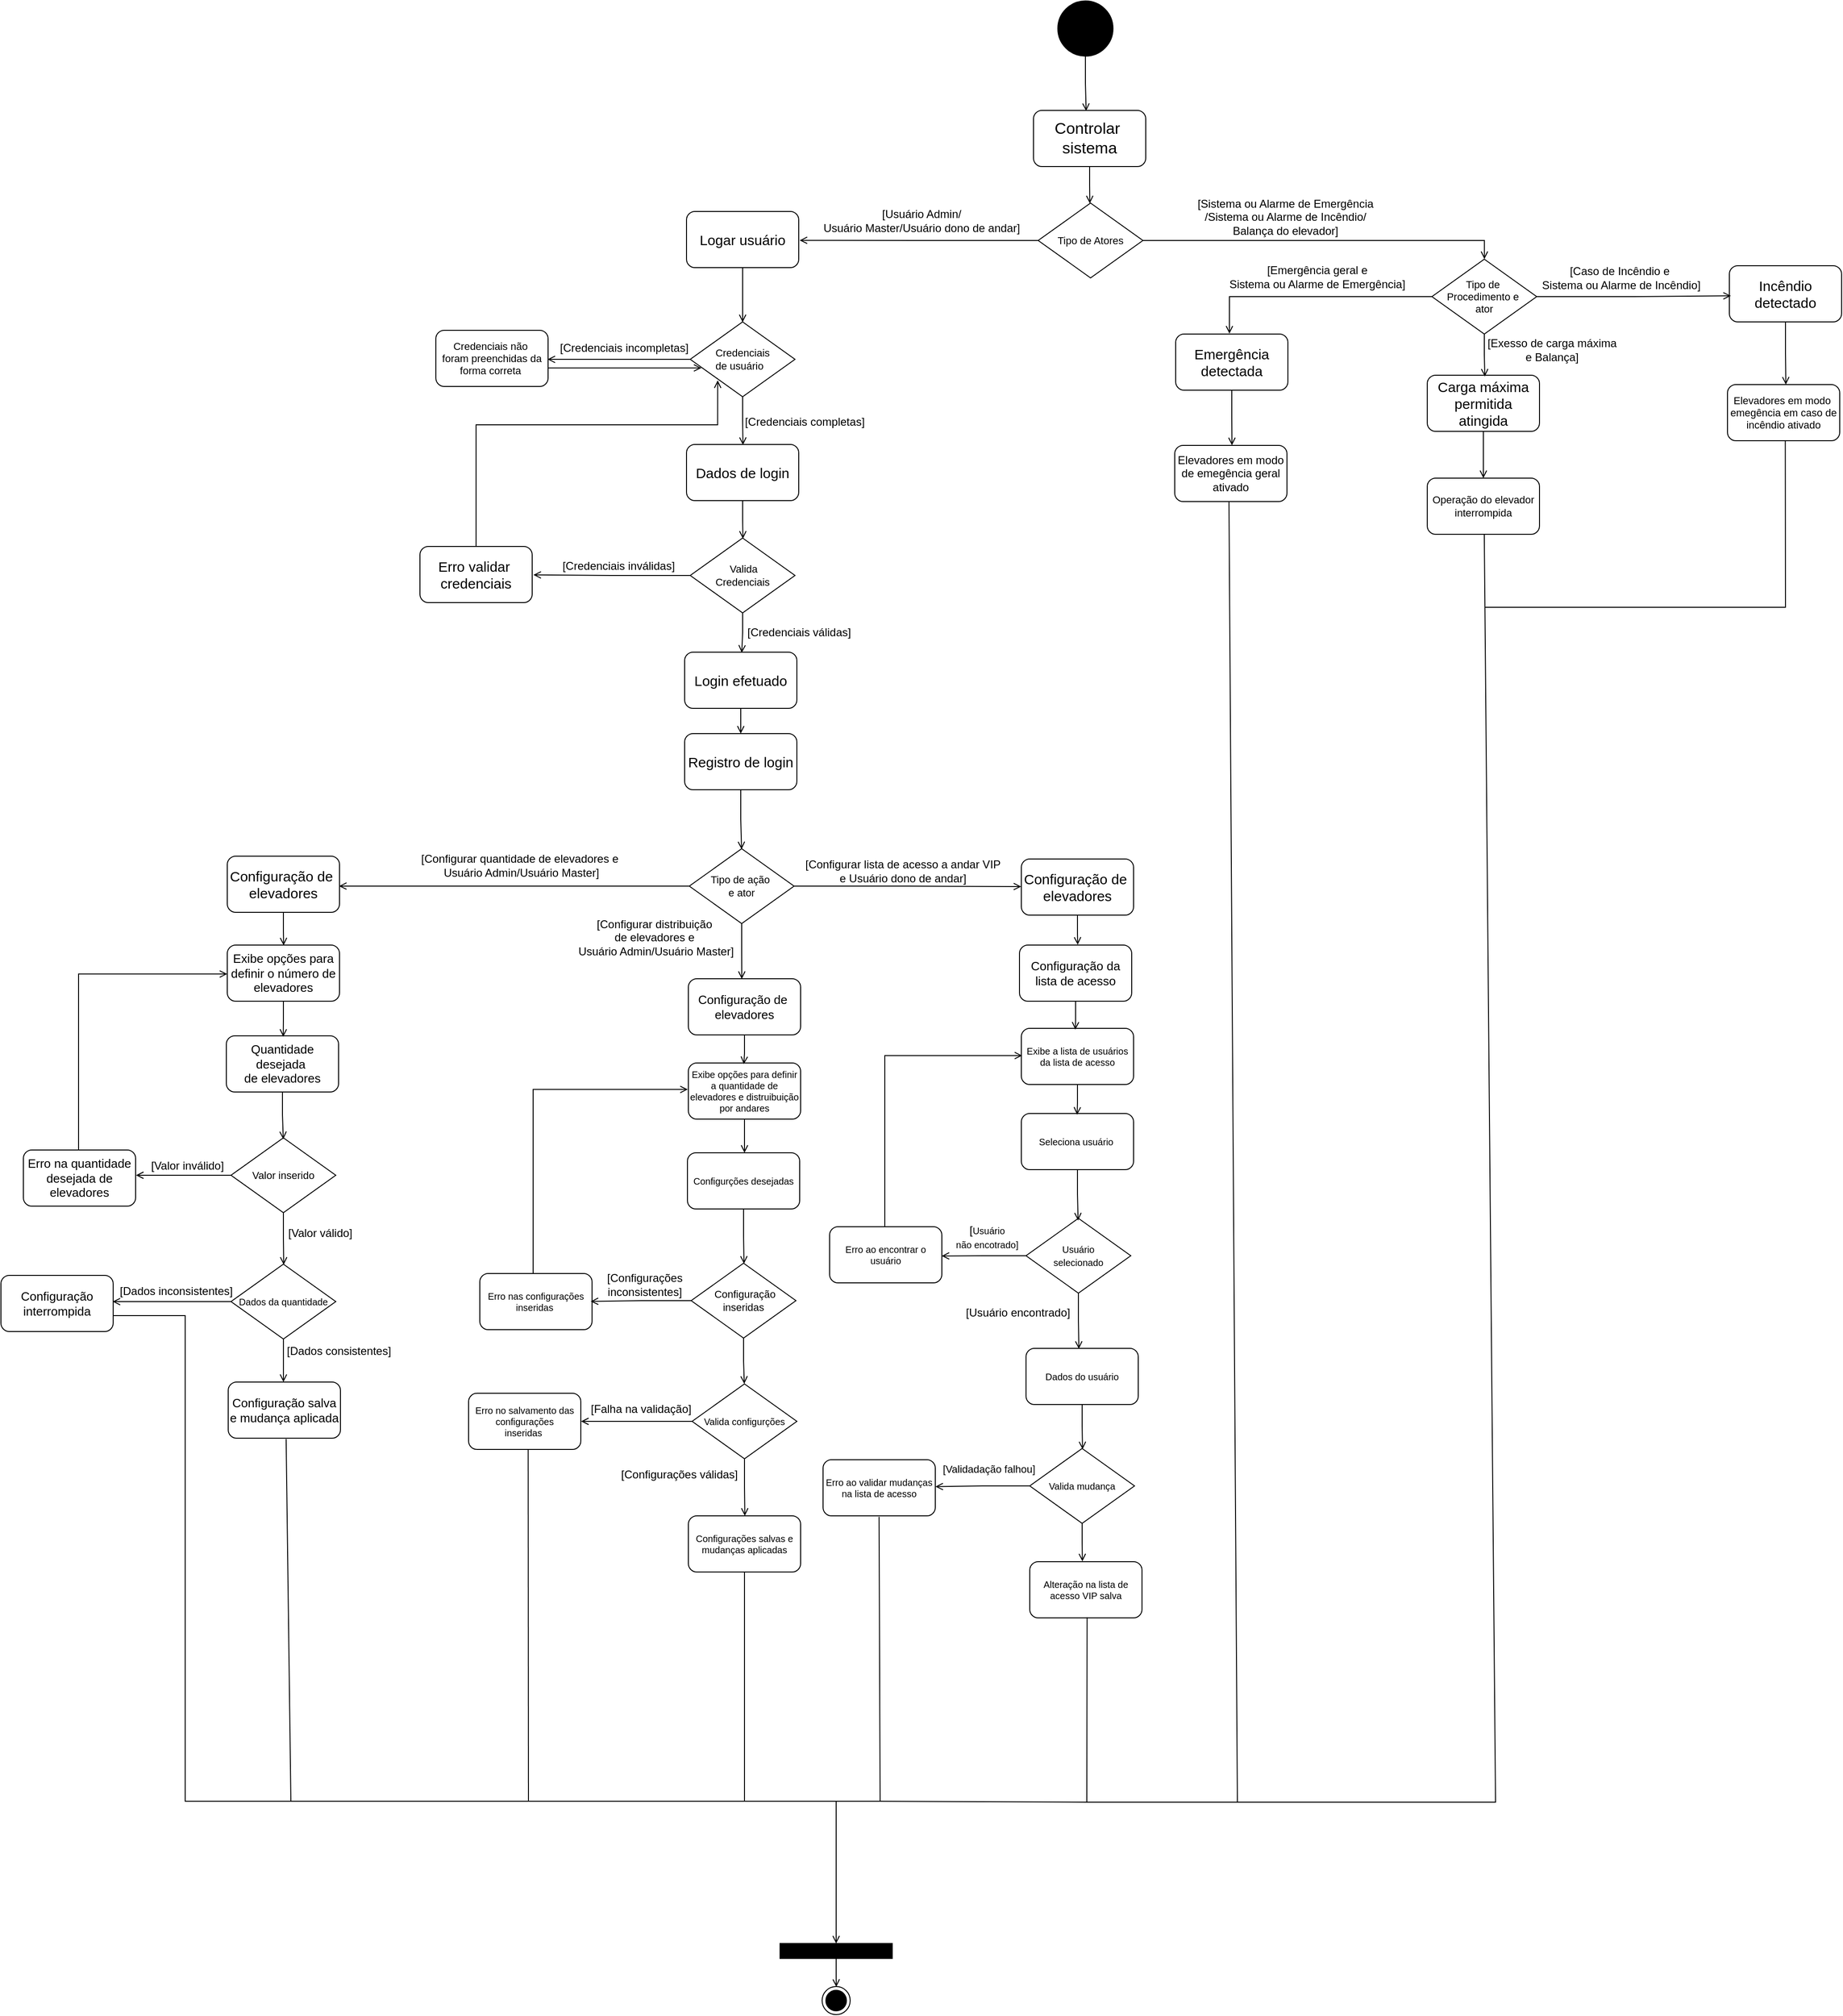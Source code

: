 <mxfile version="24.7.17">
  <diagram name="Page-1" id="e7e014a7-5840-1c2e-5031-d8a46d1fe8dd">
    <mxGraphModel dx="3407" dy="1431" grid="0" gridSize="10" guides="0" tooltips="1" connect="0" arrows="1" fold="1" page="0" pageScale="1" pageWidth="1169" pageHeight="826" background="none" math="0" shadow="0">
      <root>
        <mxCell id="0" />
        <mxCell id="1" parent="0" />
        <mxCell id="GOKQv8CPCW2Fxh-G2tMz-41" value="" style="ellipse;whiteSpace=wrap;html=1;aspect=fixed;fillColor=#000000;" parent="1" vertex="1">
          <mxGeometry x="418" y="53" width="59" height="59" as="geometry" />
        </mxCell>
        <mxCell id="GOKQv8CPCW2Fxh-G2tMz-42" value="Controlar&amp;nbsp;&lt;div&gt;sistema&lt;/div&gt;" style="rounded=1;whiteSpace=wrap;html=1;fontSize=17;" parent="1" vertex="1">
          <mxGeometry x="392" y="170" width="120" height="60" as="geometry" />
        </mxCell>
        <mxCell id="GOKQv8CPCW2Fxh-G2tMz-44" style="edgeStyle=orthogonalEdgeStyle;rounded=0;orthogonalLoop=1;jettySize=auto;html=1;entryX=0.469;entryY=0.011;entryDx=0;entryDy=0;entryPerimeter=0;endArrow=open;endFill=0;" parent="1" source="GOKQv8CPCW2Fxh-G2tMz-41" target="GOKQv8CPCW2Fxh-G2tMz-42" edge="1">
          <mxGeometry relative="1" as="geometry" />
        </mxCell>
        <mxCell id="GOKQv8CPCW2Fxh-G2tMz-45" value="&lt;div style=&quot;text-align: start; font-size: 11px;&quot;&gt;Tipo de Atores&lt;/div&gt;" style="rhombus;whiteSpace=wrap;html=1;fontSize=11;" parent="1" vertex="1">
          <mxGeometry x="397" y="269" width="112" height="80" as="geometry" />
        </mxCell>
        <mxCell id="GOKQv8CPCW2Fxh-G2tMz-46" style="edgeStyle=orthogonalEdgeStyle;rounded=0;orthogonalLoop=1;jettySize=auto;html=1;entryX=0.493;entryY=0.004;entryDx=0;entryDy=0;entryPerimeter=0;endArrow=open;endFill=0;" parent="1" source="GOKQv8CPCW2Fxh-G2tMz-42" target="GOKQv8CPCW2Fxh-G2tMz-45" edge="1">
          <mxGeometry relative="1" as="geometry" />
        </mxCell>
        <mxCell id="GOKQv8CPCW2Fxh-G2tMz-47" value="Logar u&lt;span style=&quot;font-size: 15px; text-wrap: nowrap;&quot;&gt;suário&lt;/span&gt;" style="rounded=1;whiteSpace=wrap;html=1;fontSize=15;" parent="1" vertex="1">
          <mxGeometry x="21" y="278" width="120" height="60" as="geometry" />
        </mxCell>
        <mxCell id="GOKQv8CPCW2Fxh-G2tMz-48" style="edgeStyle=orthogonalEdgeStyle;rounded=0;orthogonalLoop=1;jettySize=auto;html=1;entryX=1.008;entryY=0.514;entryDx=0;entryDy=0;entryPerimeter=0;endArrow=open;endFill=0;" parent="1" source="GOKQv8CPCW2Fxh-G2tMz-45" target="GOKQv8CPCW2Fxh-G2tMz-47" edge="1">
          <mxGeometry relative="1" as="geometry" />
        </mxCell>
        <mxCell id="GOKQv8CPCW2Fxh-G2tMz-49" value="[Usuário Admin/&lt;div&gt;Usuário Master/&lt;span style=&quot;background-color: initial;&quot;&gt;Usuário d&lt;/span&gt;&lt;span style=&quot;background-color: initial;&quot;&gt;ono de andar]&lt;/span&gt;&lt;/div&gt;" style="text;html=1;align=center;verticalAlign=middle;resizable=0;points=[];autosize=1;strokeColor=none;fillColor=none;" parent="1" vertex="1">
          <mxGeometry x="158" y="267" width="228" height="41" as="geometry" />
        </mxCell>
        <mxCell id="GOKQv8CPCW2Fxh-G2tMz-51" style="edgeStyle=orthogonalEdgeStyle;rounded=0;orthogonalLoop=1;jettySize=auto;html=1;entryX=0.5;entryY=0.005;entryDx=0;entryDy=0;entryPerimeter=0;endArrow=open;endFill=0;" parent="1" source="GOKQv8CPCW2Fxh-G2tMz-47" target="2dEZNZgoz_LOyK3TEeMp-1" edge="1">
          <mxGeometry relative="1" as="geometry">
            <mxPoint x="81.112" y="397.36" as="targetPoint" />
          </mxGeometry>
        </mxCell>
        <mxCell id="GOKQv8CPCW2Fxh-G2tMz-72" value="" style="ellipse;html=1;shape=endState;fillColor=#000000;strokeColor=#000000;" parent="1" vertex="1">
          <mxGeometry x="166" y="2175" width="30" height="30" as="geometry" />
        </mxCell>
        <mxCell id="GOKQv8CPCW2Fxh-G2tMz-73" value="" style="rounded=0;whiteSpace=wrap;html=1;fillColor=#000000;" parent="1" vertex="1">
          <mxGeometry x="121" y="2129" width="120" height="16" as="geometry" />
        </mxCell>
        <mxCell id="GOKQv8CPCW2Fxh-G2tMz-74" style="edgeStyle=orthogonalEdgeStyle;rounded=0;orthogonalLoop=1;jettySize=auto;html=1;entryX=0.506;entryY=0.013;entryDx=0;entryDy=0;entryPerimeter=0;endArrow=open;endFill=0;" parent="1" source="GOKQv8CPCW2Fxh-G2tMz-73" target="GOKQv8CPCW2Fxh-G2tMz-72" edge="1">
          <mxGeometry relative="1" as="geometry" />
        </mxCell>
        <mxCell id="GOKQv8CPCW2Fxh-G2tMz-82" value="[Sistema ou Alarme de Emergência&lt;div&gt;/Sistema ou Alarme de Incêndio/&lt;/div&gt;&lt;div&gt;Balança do elevador]&lt;/div&gt;" style="text;html=1;align=center;verticalAlign=middle;resizable=0;points=[];autosize=1;strokeColor=none;fillColor=none;" parent="1" vertex="1">
          <mxGeometry x="558" y="256" width="206" height="55" as="geometry" />
        </mxCell>
        <mxCell id="2dEZNZgoz_LOyK3TEeMp-1" value="&lt;div style=&quot;text-align: start; font-size: 11px;&quot;&gt;Credenciais&lt;/div&gt;&lt;div style=&quot;text-align: start; font-size: 11px;&quot;&gt;de usuário&lt;/div&gt;" style="rhombus;whiteSpace=wrap;html=1;fontSize=11;" parent="1" vertex="1">
          <mxGeometry x="25" y="396" width="112" height="80" as="geometry" />
        </mxCell>
        <mxCell id="2dEZNZgoz_LOyK3TEeMp-5" style="edgeStyle=orthogonalEdgeStyle;rounded=0;orthogonalLoop=1;jettySize=auto;html=1;entryX=0.107;entryY=0.615;entryDx=0;entryDy=0;entryPerimeter=0;endArrow=open;endFill=0;" parent="1" source="2dEZNZgoz_LOyK3TEeMp-2" target="2dEZNZgoz_LOyK3TEeMp-1" edge="1">
          <mxGeometry relative="1" as="geometry">
            <mxPoint x="-18.14" y="450.772" as="targetPoint" />
            <Array as="points">
              <mxPoint x="-51" y="445" />
            </Array>
          </mxGeometry>
        </mxCell>
        <mxCell id="2dEZNZgoz_LOyK3TEeMp-2" value="Credenciais não&amp;nbsp;&lt;div style=&quot;font-size: 11px;&quot;&gt;foram preenchidas da forma correta&amp;nbsp;&lt;/div&gt;" style="rounded=1;whiteSpace=wrap;html=1;fontSize=11;" parent="1" vertex="1">
          <mxGeometry x="-247" y="405" width="120" height="60" as="geometry" />
        </mxCell>
        <mxCell id="2dEZNZgoz_LOyK3TEeMp-3" style="edgeStyle=orthogonalEdgeStyle;rounded=0;orthogonalLoop=1;jettySize=auto;html=1;entryX=0.995;entryY=0.517;entryDx=0;entryDy=0;entryPerimeter=0;endArrow=open;endFill=0;" parent="1" source="2dEZNZgoz_LOyK3TEeMp-1" target="2dEZNZgoz_LOyK3TEeMp-2" edge="1">
          <mxGeometry relative="1" as="geometry" />
        </mxCell>
        <mxCell id="2dEZNZgoz_LOyK3TEeMp-4" value="[Credenciais incompletas]" style="text;html=1;align=center;verticalAlign=middle;resizable=0;points=[];autosize=1;strokeColor=none;fillColor=none;" parent="1" vertex="1">
          <mxGeometry x="-124" y="411" width="155" height="26" as="geometry" />
        </mxCell>
        <mxCell id="2dEZNZgoz_LOyK3TEeMp-6" value="&lt;div style=&quot;text-align: start; font-size: 11px;&quot;&gt;&amp;nbsp; &amp;nbsp; &amp;nbsp;Valida&amp;nbsp;&lt;/div&gt;&lt;div style=&quot;text-align: start; font-size: 11px;&quot;&gt;Credenciais&lt;/div&gt;" style="rhombus;whiteSpace=wrap;html=1;fontSize=11;" parent="1" vertex="1">
          <mxGeometry x="25" y="627" width="112" height="80" as="geometry" />
        </mxCell>
        <mxCell id="2dEZNZgoz_LOyK3TEeMp-7" style="edgeStyle=orthogonalEdgeStyle;rounded=0;orthogonalLoop=1;jettySize=auto;html=1;entryX=0.503;entryY=0.009;entryDx=0;entryDy=0;entryPerimeter=0;endArrow=open;endFill=0;" parent="1" source="2dEZNZgoz_LOyK3TEeMp-9" target="2dEZNZgoz_LOyK3TEeMp-6" edge="1">
          <mxGeometry relative="1" as="geometry" />
        </mxCell>
        <mxCell id="2dEZNZgoz_LOyK3TEeMp-8" value="[Credenciais completas]" style="text;html=1;align=center;verticalAlign=middle;resizable=0;points=[];autosize=1;strokeColor=none;fillColor=none;" parent="1" vertex="1">
          <mxGeometry x="74" y="490" width="146" height="26" as="geometry" />
        </mxCell>
        <mxCell id="2dEZNZgoz_LOyK3TEeMp-10" value="" style="edgeStyle=orthogonalEdgeStyle;rounded=0;orthogonalLoop=1;jettySize=auto;html=1;entryX=0.503;entryY=0.009;entryDx=0;entryDy=0;entryPerimeter=0;endArrow=open;endFill=0;" parent="1" source="2dEZNZgoz_LOyK3TEeMp-1" target="2dEZNZgoz_LOyK3TEeMp-9" edge="1">
          <mxGeometry relative="1" as="geometry">
            <mxPoint x="81" y="476" as="sourcePoint" />
            <mxPoint x="77" y="655" as="targetPoint" />
          </mxGeometry>
        </mxCell>
        <mxCell id="2dEZNZgoz_LOyK3TEeMp-9" value="Dados de login" style="rounded=1;whiteSpace=wrap;html=1;fontSize=15;" parent="1" vertex="1">
          <mxGeometry x="21" y="527" width="120" height="60" as="geometry" />
        </mxCell>
        <mxCell id="2dEZNZgoz_LOyK3TEeMp-11" value="Erro validar&amp;nbsp;&lt;div&gt;credenciais&lt;/div&gt;" style="rounded=1;whiteSpace=wrap;html=1;fontSize=15;" parent="1" vertex="1">
          <mxGeometry x="-264" y="636" width="120" height="60" as="geometry" />
        </mxCell>
        <mxCell id="2dEZNZgoz_LOyK3TEeMp-12" style="edgeStyle=orthogonalEdgeStyle;rounded=0;orthogonalLoop=1;jettySize=auto;html=1;entryX=1.011;entryY=0.506;entryDx=0;entryDy=0;entryPerimeter=0;endArrow=open;endFill=0;" parent="1" source="2dEZNZgoz_LOyK3TEeMp-6" target="2dEZNZgoz_LOyK3TEeMp-11" edge="1">
          <mxGeometry relative="1" as="geometry" />
        </mxCell>
        <mxCell id="2dEZNZgoz_LOyK3TEeMp-13" value="[Credenciais inválidas]" style="text;html=1;align=center;verticalAlign=middle;resizable=0;points=[];autosize=1;strokeColor=none;fillColor=none;" parent="1" vertex="1">
          <mxGeometry x="-121" y="644" width="138" height="26" as="geometry" />
        </mxCell>
        <mxCell id="2dEZNZgoz_LOyK3TEeMp-14" style="edgeStyle=orthogonalEdgeStyle;rounded=0;orthogonalLoop=1;jettySize=auto;html=1;entryX=0.262;entryY=0.781;entryDx=0;entryDy=0;entryPerimeter=0;endArrow=open;endFill=0;" parent="1" source="2dEZNZgoz_LOyK3TEeMp-11" target="2dEZNZgoz_LOyK3TEeMp-1" edge="1">
          <mxGeometry relative="1" as="geometry">
            <Array as="points">
              <mxPoint x="-204" y="506" />
              <mxPoint x="54" y="506" />
            </Array>
          </mxGeometry>
        </mxCell>
        <mxCell id="2dEZNZgoz_LOyK3TEeMp-15" value="Login efetuado" style="rounded=1;whiteSpace=wrap;html=1;fontSize=15;" parent="1" vertex="1">
          <mxGeometry x="19" y="749" width="120" height="60" as="geometry" />
        </mxCell>
        <mxCell id="2dEZNZgoz_LOyK3TEeMp-16" style="edgeStyle=orthogonalEdgeStyle;rounded=0;orthogonalLoop=1;jettySize=auto;html=1;entryX=0.509;entryY=0.01;entryDx=0;entryDy=0;entryPerimeter=0;endArrow=open;endFill=0;" parent="1" source="2dEZNZgoz_LOyK3TEeMp-6" target="2dEZNZgoz_LOyK3TEeMp-15" edge="1">
          <mxGeometry relative="1" as="geometry" />
        </mxCell>
        <mxCell id="2dEZNZgoz_LOyK3TEeMp-17" value="[Credenciais válidas]" style="text;html=1;align=center;verticalAlign=middle;resizable=0;points=[];autosize=1;strokeColor=none;fillColor=none;" parent="1" vertex="1">
          <mxGeometry x="76" y="715" width="129" height="26" as="geometry" />
        </mxCell>
        <mxCell id="2dEZNZgoz_LOyK3TEeMp-18" value="Registro de login" style="rounded=1;whiteSpace=wrap;html=1;fontSize=15;" parent="1" vertex="1">
          <mxGeometry x="19" y="836" width="120" height="60" as="geometry" />
        </mxCell>
        <mxCell id="2dEZNZgoz_LOyK3TEeMp-19" style="edgeStyle=orthogonalEdgeStyle;rounded=0;orthogonalLoop=1;jettySize=auto;html=1;endArrow=open;endFill=0;" parent="1" source="2dEZNZgoz_LOyK3TEeMp-15" edge="1">
          <mxGeometry relative="1" as="geometry">
            <mxPoint x="79" y="836" as="targetPoint" />
          </mxGeometry>
        </mxCell>
        <mxCell id="2dEZNZgoz_LOyK3TEeMp-20" value="&lt;div style=&quot;font-size: 11px;&quot;&gt;Tipo de ação&amp;nbsp;&lt;/div&gt;&lt;div style=&quot;font-size: 11px;&quot;&gt;e&amp;nbsp;&lt;span style=&quot;background-color: initial;&quot;&gt;ator&lt;/span&gt;&lt;/div&gt;" style="rhombus;whiteSpace=wrap;html=1;fontSize=11;align=center;" parent="1" vertex="1">
          <mxGeometry x="24" y="959" width="112" height="80" as="geometry" />
        </mxCell>
        <mxCell id="2dEZNZgoz_LOyK3TEeMp-21" style="edgeStyle=orthogonalEdgeStyle;rounded=0;orthogonalLoop=1;jettySize=auto;html=1;entryX=0.499;entryY=0.008;entryDx=0;entryDy=0;entryPerimeter=0;endArrow=open;endFill=0;" parent="1" source="2dEZNZgoz_LOyK3TEeMp-18" target="2dEZNZgoz_LOyK3TEeMp-20" edge="1">
          <mxGeometry relative="1" as="geometry">
            <mxPoint x="80" y="959" as="targetPoint" />
          </mxGeometry>
        </mxCell>
        <mxCell id="2dEZNZgoz_LOyK3TEeMp-22" value="Configuração de&amp;nbsp;&lt;div&gt;elevadores&lt;/div&gt;" style="rounded=1;whiteSpace=wrap;html=1;fontSize=15;" parent="1" vertex="1">
          <mxGeometry x="-470" y="967" width="120" height="60" as="geometry" />
        </mxCell>
        <mxCell id="2dEZNZgoz_LOyK3TEeMp-23" style="edgeStyle=orthogonalEdgeStyle;rounded=0;orthogonalLoop=1;jettySize=auto;html=1;entryX=0.995;entryY=0.533;entryDx=0;entryDy=0;entryPerimeter=0;endArrow=open;endFill=0;" parent="1" source="2dEZNZgoz_LOyK3TEeMp-20" target="2dEZNZgoz_LOyK3TEeMp-22" edge="1">
          <mxGeometry relative="1" as="geometry" />
        </mxCell>
        <mxCell id="2dEZNZgoz_LOyK3TEeMp-24" value="[Configurar quantidade de elevadores e&amp;nbsp;&lt;br&gt;Usuário Admin/&lt;span style=&quot;background-color: initial;&quot;&gt;Usuário Master&lt;/span&gt;&lt;span style=&quot;background-color: initial;&quot;&gt;]&lt;/span&gt;" style="text;html=1;align=center;verticalAlign=middle;resizable=0;points=[];autosize=1;strokeColor=none;fillColor=none;" parent="1" vertex="1">
          <mxGeometry x="-272" y="956" width="232" height="41" as="geometry" />
        </mxCell>
        <mxCell id="2dEZNZgoz_LOyK3TEeMp-25" value="Exibe opções para definir o número de elevadores" style="rounded=1;whiteSpace=wrap;html=1;fontSize=13;" parent="1" vertex="1">
          <mxGeometry x="-470" y="1062" width="120" height="60" as="geometry" />
        </mxCell>
        <mxCell id="2dEZNZgoz_LOyK3TEeMp-26" style="edgeStyle=orthogonalEdgeStyle;rounded=0;orthogonalLoop=1;jettySize=auto;html=1;endArrow=open;endFill=0;entryX=0.502;entryY=0.006;entryDx=0;entryDy=0;entryPerimeter=0;" parent="1" source="2dEZNZgoz_LOyK3TEeMp-22" target="2dEZNZgoz_LOyK3TEeMp-25" edge="1">
          <mxGeometry relative="1" as="geometry">
            <mxPoint x="-410" y="1062" as="targetPoint" />
          </mxGeometry>
        </mxCell>
        <mxCell id="2dEZNZgoz_LOyK3TEeMp-27" value="Quantidade desejada&amp;nbsp;&lt;div&gt;de elevadores&lt;/div&gt;" style="rounded=1;whiteSpace=wrap;html=1;fontSize=13;" parent="1" vertex="1">
          <mxGeometry x="-471" y="1159" width="120" height="60" as="geometry" />
        </mxCell>
        <mxCell id="2dEZNZgoz_LOyK3TEeMp-28" style="edgeStyle=orthogonalEdgeStyle;rounded=0;orthogonalLoop=1;jettySize=auto;html=1;entryX=0.507;entryY=0.017;entryDx=0;entryDy=0;entryPerimeter=0;endArrow=open;endFill=0;" parent="1" source="2dEZNZgoz_LOyK3TEeMp-25" target="2dEZNZgoz_LOyK3TEeMp-27" edge="1">
          <mxGeometry relative="1" as="geometry" />
        </mxCell>
        <mxCell id="2dEZNZgoz_LOyK3TEeMp-29" value="&lt;div style=&quot;text-align: start; font-size: 11px;&quot;&gt;Valor inserido&lt;/div&gt;" style="rhombus;whiteSpace=wrap;html=1;fontSize=11;" parent="1" vertex="1">
          <mxGeometry x="-466" y="1268" width="112" height="80" as="geometry" />
        </mxCell>
        <mxCell id="2dEZNZgoz_LOyK3TEeMp-30" style="edgeStyle=orthogonalEdgeStyle;rounded=0;orthogonalLoop=1;jettySize=auto;html=1;entryX=0.499;entryY=0.018;entryDx=0;entryDy=0;entryPerimeter=0;endArrow=open;endFill=0;" parent="1" source="2dEZNZgoz_LOyK3TEeMp-27" target="2dEZNZgoz_LOyK3TEeMp-29" edge="1">
          <mxGeometry relative="1" as="geometry" />
        </mxCell>
        <mxCell id="2dEZNZgoz_LOyK3TEeMp-31" value="Erro na quantidade&lt;div&gt;desejada de elevadores&lt;/div&gt;" style="rounded=1;whiteSpace=wrap;html=1;fontSize=13;" parent="1" vertex="1">
          <mxGeometry x="-688" y="1281" width="120" height="60" as="geometry" />
        </mxCell>
        <mxCell id="2dEZNZgoz_LOyK3TEeMp-32" style="edgeStyle=orthogonalEdgeStyle;rounded=0;orthogonalLoop=1;jettySize=auto;html=1;entryX=1.003;entryY=0.45;entryDx=0;entryDy=0;entryPerimeter=0;endArrow=open;endFill=0;" parent="1" source="2dEZNZgoz_LOyK3TEeMp-29" target="2dEZNZgoz_LOyK3TEeMp-31" edge="1">
          <mxGeometry relative="1" as="geometry" />
        </mxCell>
        <mxCell id="2dEZNZgoz_LOyK3TEeMp-33" value="[Valor inválido]" style="text;html=1;align=center;verticalAlign=middle;resizable=0;points=[];autosize=1;strokeColor=none;fillColor=none;" parent="1" vertex="1">
          <mxGeometry x="-561" y="1285" width="96" height="26" as="geometry" />
        </mxCell>
        <mxCell id="2dEZNZgoz_LOyK3TEeMp-37" style="edgeStyle=orthogonalEdgeStyle;rounded=0;orthogonalLoop=1;jettySize=auto;html=1;endArrow=open;endFill=0;entryX=0.503;entryY=0.008;entryDx=0;entryDy=0;entryPerimeter=0;" parent="1" source="2dEZNZgoz_LOyK3TEeMp-29" target="2dEZNZgoz_LOyK3TEeMp-39" edge="1">
          <mxGeometry relative="1" as="geometry">
            <mxPoint x="-410" y="1404" as="targetPoint" />
          </mxGeometry>
        </mxCell>
        <mxCell id="2dEZNZgoz_LOyK3TEeMp-38" value="[Valor válido]" style="text;html=1;align=center;verticalAlign=middle;resizable=0;points=[];autosize=1;strokeColor=none;fillColor=none;" parent="1" vertex="1">
          <mxGeometry x="-414" y="1357" width="86" height="26" as="geometry" />
        </mxCell>
        <mxCell id="2dEZNZgoz_LOyK3TEeMp-39" value="&lt;div style=&quot;text-align: start; font-size: 10px;&quot;&gt;&lt;span style=&quot;font-size: 10px; text-align: center;&quot;&gt;Dados da quantidade&lt;/span&gt;&lt;br style=&quot;font-size: 10px;&quot;&gt;&lt;/div&gt;" style="rhombus;whiteSpace=wrap;html=1;fontSize=10;" parent="1" vertex="1">
          <mxGeometry x="-466" y="1403" width="112" height="80" as="geometry" />
        </mxCell>
        <mxCell id="2dEZNZgoz_LOyK3TEeMp-41" value="Configuração salva e mudança aplicada" style="rounded=1;whiteSpace=wrap;html=1;fontSize=13;" parent="1" vertex="1">
          <mxGeometry x="-469" y="1529" width="120" height="60" as="geometry" />
        </mxCell>
        <mxCell id="2dEZNZgoz_LOyK3TEeMp-42" style="edgeStyle=orthogonalEdgeStyle;rounded=0;orthogonalLoop=1;jettySize=auto;html=1;entryX=0.492;entryY=-0.001;entryDx=0;entryDy=0;entryPerimeter=0;endArrow=open;endFill=0;" parent="1" source="2dEZNZgoz_LOyK3TEeMp-39" target="2dEZNZgoz_LOyK3TEeMp-41" edge="1">
          <mxGeometry relative="1" as="geometry" />
        </mxCell>
        <mxCell id="2dEZNZgoz_LOyK3TEeMp-43" value="[Dados consistentes]" style="text;html=1;align=center;verticalAlign=middle;resizable=0;points=[];autosize=1;strokeColor=none;fillColor=none;" parent="1" vertex="1">
          <mxGeometry x="-416" y="1483" width="129" height="26" as="geometry" />
        </mxCell>
        <mxCell id="2dEZNZgoz_LOyK3TEeMp-44" value="Configuração interrompida" style="rounded=1;whiteSpace=wrap;html=1;fontSize=13;" parent="1" vertex="1">
          <mxGeometry x="-712" y="1415" width="120" height="60" as="geometry" />
        </mxCell>
        <mxCell id="2dEZNZgoz_LOyK3TEeMp-45" style="edgeStyle=orthogonalEdgeStyle;rounded=0;orthogonalLoop=1;jettySize=auto;html=1;entryX=0.995;entryY=0.467;entryDx=0;entryDy=0;entryPerimeter=0;endArrow=open;endFill=0;" parent="1" source="2dEZNZgoz_LOyK3TEeMp-39" target="2dEZNZgoz_LOyK3TEeMp-44" edge="1">
          <mxGeometry relative="1" as="geometry" />
        </mxCell>
        <mxCell id="2dEZNZgoz_LOyK3TEeMp-46" value="[Dados inconsistentes]" style="text;html=1;align=center;verticalAlign=middle;resizable=0;points=[];autosize=1;strokeColor=none;fillColor=none;" parent="1" vertex="1">
          <mxGeometry x="-595" y="1419" width="139" height="26" as="geometry" />
        </mxCell>
        <mxCell id="2dEZNZgoz_LOyK3TEeMp-47" style="edgeStyle=orthogonalEdgeStyle;rounded=0;orthogonalLoop=1;jettySize=auto;html=1;endArrow=open;endFill=0;entryX=0.502;entryY=0;entryDx=0;entryDy=0;entryPerimeter=0;" parent="1" source="2dEZNZgoz_LOyK3TEeMp-44" target="GOKQv8CPCW2Fxh-G2tMz-73" edge="1">
          <mxGeometry relative="1" as="geometry">
            <mxPoint x="140" y="2129" as="targetPoint" />
            <Array as="points">
              <mxPoint x="-515" y="1458" />
              <mxPoint x="-515" y="1977" />
              <mxPoint x="181" y="1977" />
              <mxPoint x="181" y="2129" />
            </Array>
          </mxGeometry>
        </mxCell>
        <mxCell id="2dEZNZgoz_LOyK3TEeMp-48" value="" style="endArrow=none;html=1;rounded=0;entryX=0.516;entryY=1.015;entryDx=0;entryDy=0;entryPerimeter=0;" parent="1" target="2dEZNZgoz_LOyK3TEeMp-41" edge="1">
          <mxGeometry width="50" height="50" relative="1" as="geometry">
            <mxPoint x="-402" y="1977" as="sourcePoint" />
            <mxPoint x="-394" y="1636" as="targetPoint" />
          </mxGeometry>
        </mxCell>
        <mxCell id="2dEZNZgoz_LOyK3TEeMp-49" value="Configuração de&amp;nbsp;&lt;div style=&quot;font-size: 13px;&quot;&gt;elevadores&lt;/div&gt;" style="rounded=1;whiteSpace=wrap;html=1;fontSize=13;" parent="1" vertex="1">
          <mxGeometry x="23" y="1098" width="120" height="60" as="geometry" />
        </mxCell>
        <mxCell id="2dEZNZgoz_LOyK3TEeMp-50" style="edgeStyle=orthogonalEdgeStyle;rounded=0;orthogonalLoop=1;jettySize=auto;html=1;entryX=0.476;entryY=0.004;entryDx=0;entryDy=0;entryPerimeter=0;endArrow=open;endFill=0;" parent="1" source="2dEZNZgoz_LOyK3TEeMp-20" target="2dEZNZgoz_LOyK3TEeMp-49" edge="1">
          <mxGeometry relative="1" as="geometry" />
        </mxCell>
        <mxCell id="2dEZNZgoz_LOyK3TEeMp-51" value="[Configurar distribuição&amp;nbsp;&lt;div&gt;de elevadores&amp;nbsp;&lt;span style=&quot;background-color: initial;&quot;&gt;e&amp;nbsp;&lt;/span&gt;&lt;/div&gt;&lt;div&gt;&lt;span style=&quot;background-color: initial;&quot;&gt;Usuário Admin/&lt;/span&gt;&lt;span style=&quot;background-color: initial;&quot;&gt;Usuário Master&lt;/span&gt;]&lt;/div&gt;" style="text;html=1;align=center;verticalAlign=middle;resizable=0;points=[];autosize=1;strokeColor=none;fillColor=none;" parent="1" vertex="1">
          <mxGeometry x="-104" y="1026" width="184" height="55" as="geometry" />
        </mxCell>
        <mxCell id="2dEZNZgoz_LOyK3TEeMp-52" value="Exibe opções para definir a quantidade de elevadores e distruibuição por andares" style="rounded=1;whiteSpace=wrap;html=1;fontSize=10;" parent="1" vertex="1">
          <mxGeometry x="23" y="1188" width="120" height="60" as="geometry" />
        </mxCell>
        <mxCell id="2dEZNZgoz_LOyK3TEeMp-53" style="edgeStyle=orthogonalEdgeStyle;rounded=0;orthogonalLoop=1;jettySize=auto;html=1;entryX=0.494;entryY=0.021;entryDx=0;entryDy=0;entryPerimeter=0;endArrow=open;endFill=0;" parent="1" source="2dEZNZgoz_LOyK3TEeMp-49" target="2dEZNZgoz_LOyK3TEeMp-52" edge="1">
          <mxGeometry relative="1" as="geometry" />
        </mxCell>
        <mxCell id="2dEZNZgoz_LOyK3TEeMp-54" value="Configurções desejadas" style="rounded=1;whiteSpace=wrap;html=1;fontSize=10;" parent="1" vertex="1">
          <mxGeometry x="22" y="1284" width="120" height="60" as="geometry" />
        </mxCell>
        <mxCell id="2dEZNZgoz_LOyK3TEeMp-55" style="edgeStyle=orthogonalEdgeStyle;rounded=0;orthogonalLoop=1;jettySize=auto;html=1;endArrow=open;endFill=0;" parent="1" source="2dEZNZgoz_LOyK3TEeMp-52" edge="1">
          <mxGeometry relative="1" as="geometry">
            <mxPoint x="83" y="1284" as="targetPoint" />
          </mxGeometry>
        </mxCell>
        <mxCell id="2dEZNZgoz_LOyK3TEeMp-57" value="&lt;div style=&quot;font-size: 11px;&quot;&gt;&amp;nbsp;&lt;span style=&quot;background-color: initial;&quot;&gt;Configuração&lt;/span&gt;&lt;/div&gt;&lt;div style=&quot;font-size: 11px;&quot;&gt;&lt;span style=&quot;background-color: initial;&quot;&gt;inseridas&lt;/span&gt;&lt;/div&gt;" style="rhombus;whiteSpace=wrap;html=1;fontSize=11;align=center;" parent="1" vertex="1">
          <mxGeometry x="26" y="1402" width="112" height="80" as="geometry" />
        </mxCell>
        <mxCell id="2dEZNZgoz_LOyK3TEeMp-58" style="edgeStyle=orthogonalEdgeStyle;rounded=0;orthogonalLoop=1;jettySize=auto;html=1;entryX=0.504;entryY=0.007;entryDx=0;entryDy=0;entryPerimeter=0;endArrow=open;endFill=0;" parent="1" source="2dEZNZgoz_LOyK3TEeMp-54" target="2dEZNZgoz_LOyK3TEeMp-57" edge="1">
          <mxGeometry relative="1" as="geometry" />
        </mxCell>
        <mxCell id="2dEZNZgoz_LOyK3TEeMp-59" value="Erro nas configurações&lt;div&gt;inseridas&amp;nbsp;&lt;/div&gt;" style="rounded=1;whiteSpace=wrap;html=1;fontSize=10;" parent="1" vertex="1">
          <mxGeometry x="-200" y="1413" width="120" height="60" as="geometry" />
        </mxCell>
        <mxCell id="2dEZNZgoz_LOyK3TEeMp-60" style="edgeStyle=orthogonalEdgeStyle;rounded=0;orthogonalLoop=1;jettySize=auto;html=1;entryX=0.988;entryY=0.497;entryDx=0;entryDy=0;entryPerimeter=0;endArrow=open;endFill=0;" parent="1" source="2dEZNZgoz_LOyK3TEeMp-57" target="2dEZNZgoz_LOyK3TEeMp-59" edge="1">
          <mxGeometry relative="1" as="geometry" />
        </mxCell>
        <mxCell id="2dEZNZgoz_LOyK3TEeMp-61" value="[Configurações&lt;div&gt;inconsistentes]&lt;/div&gt;" style="text;html=1;align=center;verticalAlign=middle;resizable=0;points=[];autosize=1;strokeColor=none;fillColor=none;" parent="1" vertex="1">
          <mxGeometry x="-74" y="1404" width="99" height="41" as="geometry" />
        </mxCell>
        <mxCell id="2dEZNZgoz_LOyK3TEeMp-62" style="edgeStyle=orthogonalEdgeStyle;rounded=0;orthogonalLoop=1;jettySize=auto;html=1;entryX=-0.005;entryY=0.471;entryDx=0;entryDy=0;entryPerimeter=0;endArrow=open;endFill=0;" parent="1" source="2dEZNZgoz_LOyK3TEeMp-59" target="2dEZNZgoz_LOyK3TEeMp-52" edge="1">
          <mxGeometry relative="1" as="geometry">
            <Array as="points">
              <mxPoint x="-143" y="1216" />
            </Array>
          </mxGeometry>
        </mxCell>
        <mxCell id="2dEZNZgoz_LOyK3TEeMp-63" style="edgeStyle=orthogonalEdgeStyle;rounded=0;orthogonalLoop=1;jettySize=auto;html=1;endArrow=open;endFill=0;entryX=0;entryY=0.515;entryDx=0;entryDy=0;entryPerimeter=0;" parent="1" source="2dEZNZgoz_LOyK3TEeMp-31" target="2dEZNZgoz_LOyK3TEeMp-25" edge="1">
          <mxGeometry relative="1" as="geometry">
            <mxPoint x="-471" y="1093" as="targetPoint" />
            <Array as="points">
              <mxPoint x="-629" y="1093" />
            </Array>
          </mxGeometry>
        </mxCell>
        <mxCell id="2dEZNZgoz_LOyK3TEeMp-64" value="&lt;div style=&quot;text-align: start; font-size: 10px;&quot;&gt;&lt;span style=&quot;font-size: 10px; text-align: center;&quot;&gt;Valida configurções&lt;/span&gt;&lt;br style=&quot;font-size: 10px;&quot;&gt;&lt;/div&gt;" style="rhombus;whiteSpace=wrap;html=1;fontSize=10;" parent="1" vertex="1">
          <mxGeometry x="27" y="1531" width="112" height="80" as="geometry" />
        </mxCell>
        <mxCell id="2dEZNZgoz_LOyK3TEeMp-65" style="edgeStyle=orthogonalEdgeStyle;rounded=0;orthogonalLoop=1;jettySize=auto;html=1;entryX=0.498;entryY=-0.002;entryDx=0;entryDy=0;entryPerimeter=0;endArrow=open;endFill=0;" parent="1" source="2dEZNZgoz_LOyK3TEeMp-57" target="2dEZNZgoz_LOyK3TEeMp-64" edge="1">
          <mxGeometry relative="1" as="geometry" />
        </mxCell>
        <mxCell id="2dEZNZgoz_LOyK3TEeMp-66" value="Erro no salvamento das configurações&lt;div&gt;inseridas&amp;nbsp;&lt;/div&gt;" style="rounded=1;whiteSpace=wrap;html=1;fontSize=10;" parent="1" vertex="1">
          <mxGeometry x="-212" y="1541" width="120" height="60" as="geometry" />
        </mxCell>
        <mxCell id="2dEZNZgoz_LOyK3TEeMp-67" style="edgeStyle=orthogonalEdgeStyle;rounded=0;orthogonalLoop=1;jettySize=auto;html=1;entryX=1.002;entryY=0.5;entryDx=0;entryDy=0;entryPerimeter=0;endArrow=open;endFill=0;" parent="1" source="2dEZNZgoz_LOyK3TEeMp-64" target="2dEZNZgoz_LOyK3TEeMp-66" edge="1">
          <mxGeometry relative="1" as="geometry" />
        </mxCell>
        <mxCell id="2dEZNZgoz_LOyK3TEeMp-68" value="[Falha na validação]" style="text;html=1;align=center;verticalAlign=middle;resizable=0;points=[];autosize=1;strokeColor=none;fillColor=none;" parent="1" vertex="1">
          <mxGeometry x="-91" y="1545" width="125" height="26" as="geometry" />
        </mxCell>
        <mxCell id="2dEZNZgoz_LOyK3TEeMp-69" value="" style="endArrow=none;html=1;rounded=0;entryX=0.531;entryY=1.003;entryDx=0;entryDy=0;entryPerimeter=0;" parent="1" target="2dEZNZgoz_LOyK3TEeMp-66" edge="1">
          <mxGeometry width="50" height="50" relative="1" as="geometry">
            <mxPoint x="-148" y="1977" as="sourcePoint" />
            <mxPoint x="-145" y="1610" as="targetPoint" />
          </mxGeometry>
        </mxCell>
        <mxCell id="2dEZNZgoz_LOyK3TEeMp-70" value="Configurações salvas e mudanças aplicadas" style="rounded=1;whiteSpace=wrap;html=1;fontSize=10;" parent="1" vertex="1">
          <mxGeometry x="23" y="1672" width="120" height="60" as="geometry" />
        </mxCell>
        <mxCell id="2dEZNZgoz_LOyK3TEeMp-71" style="edgeStyle=orthogonalEdgeStyle;rounded=0;orthogonalLoop=1;jettySize=auto;html=1;entryX=0.503;entryY=-0.001;entryDx=0;entryDy=0;entryPerimeter=0;endArrow=open;endFill=0;" parent="1" source="2dEZNZgoz_LOyK3TEeMp-64" target="2dEZNZgoz_LOyK3TEeMp-70" edge="1">
          <mxGeometry relative="1" as="geometry" />
        </mxCell>
        <mxCell id="2dEZNZgoz_LOyK3TEeMp-72" value="[Configurações válidas]" style="text;html=1;align=center;verticalAlign=middle;resizable=0;points=[];autosize=1;strokeColor=none;fillColor=none;" parent="1" vertex="1">
          <mxGeometry x="-59" y="1615" width="143" height="26" as="geometry" />
        </mxCell>
        <mxCell id="2dEZNZgoz_LOyK3TEeMp-73" value="" style="endArrow=none;html=1;rounded=0;entryX=0.5;entryY=1;entryDx=0;entryDy=0;entryPerimeter=0;" parent="1" target="2dEZNZgoz_LOyK3TEeMp-70" edge="1">
          <mxGeometry width="50" height="50" relative="1" as="geometry">
            <mxPoint x="83" y="1977" as="sourcePoint" />
            <mxPoint x="89" y="1742" as="targetPoint" />
          </mxGeometry>
        </mxCell>
        <mxCell id="K0kKmlpVppl7YNi_9mcc-3" value="Configuração de&amp;nbsp;&lt;div&gt;elevadores&lt;/div&gt;" style="rounded=1;whiteSpace=wrap;html=1;fontSize=15;" vertex="1" parent="1">
          <mxGeometry x="379" y="970" width="120" height="60" as="geometry" />
        </mxCell>
        <mxCell id="K0kKmlpVppl7YNi_9mcc-4" style="edgeStyle=orthogonalEdgeStyle;rounded=0;orthogonalLoop=1;jettySize=auto;html=1;entryX=-0.001;entryY=0.492;entryDx=0;entryDy=0;entryPerimeter=0;endArrow=open;endFill=0;" edge="1" parent="1" source="2dEZNZgoz_LOyK3TEeMp-20" target="K0kKmlpVppl7YNi_9mcc-3">
          <mxGeometry relative="1" as="geometry" />
        </mxCell>
        <mxCell id="K0kKmlpVppl7YNi_9mcc-5" value="[Configurar lista de&amp;nbsp;&lt;span style=&quot;background-color: initial;&quot;&gt;acesso a andar VIP&lt;/span&gt;&lt;div&gt;&lt;span style=&quot;background-color: initial;&quot;&gt;e&amp;nbsp;&lt;/span&gt;&lt;span style=&quot;background-color: initial;&quot;&gt;Usuário d&lt;/span&gt;&lt;span style=&quot;background-color: initial;&quot;&gt;ono de andar&lt;/span&gt;&lt;span style=&quot;background-color: initial;&quot;&gt;]&lt;/span&gt;&lt;/div&gt;" style="text;html=1;align=center;verticalAlign=middle;resizable=0;points=[];autosize=1;strokeColor=none;fillColor=none;" vertex="1" parent="1">
          <mxGeometry x="138" y="962" width="227" height="41" as="geometry" />
        </mxCell>
        <mxCell id="K0kKmlpVppl7YNi_9mcc-6" value="Configuração da lista de acesso" style="rounded=1;whiteSpace=wrap;html=1;fontSize=13;" vertex="1" parent="1">
          <mxGeometry x="377" y="1062" width="120" height="60" as="geometry" />
        </mxCell>
        <mxCell id="K0kKmlpVppl7YNi_9mcc-7" style="edgeStyle=orthogonalEdgeStyle;rounded=0;orthogonalLoop=1;jettySize=auto;html=1;entryX=0.519;entryY=-0.006;entryDx=0;entryDy=0;entryPerimeter=0;endArrow=open;endFill=0;" edge="1" parent="1" source="K0kKmlpVppl7YNi_9mcc-3" target="K0kKmlpVppl7YNi_9mcc-6">
          <mxGeometry relative="1" as="geometry">
            <mxPoint x="446" y="1092" as="targetPoint" />
          </mxGeometry>
        </mxCell>
        <mxCell id="K0kKmlpVppl7YNi_9mcc-8" value="Exibe a lista de usuários da lista de acesso" style="rounded=1;whiteSpace=wrap;html=1;fontSize=10;" vertex="1" parent="1">
          <mxGeometry x="379" y="1151" width="120" height="60" as="geometry" />
        </mxCell>
        <mxCell id="K0kKmlpVppl7YNi_9mcc-9" style="edgeStyle=orthogonalEdgeStyle;rounded=0;orthogonalLoop=1;jettySize=auto;html=1;entryX=0.481;entryY=0.023;entryDx=0;entryDy=0;entryPerimeter=0;endArrow=open;endFill=0;" edge="1" parent="1" source="K0kKmlpVppl7YNi_9mcc-6" target="K0kKmlpVppl7YNi_9mcc-8">
          <mxGeometry relative="1" as="geometry" />
        </mxCell>
        <mxCell id="K0kKmlpVppl7YNi_9mcc-10" value="Seleciona usuário&amp;nbsp;" style="rounded=1;whiteSpace=wrap;html=1;fontSize=10;" vertex="1" parent="1">
          <mxGeometry x="379" y="1242" width="120" height="60" as="geometry" />
        </mxCell>
        <mxCell id="K0kKmlpVppl7YNi_9mcc-11" style="edgeStyle=orthogonalEdgeStyle;rounded=0;orthogonalLoop=1;jettySize=auto;html=1;entryX=0.497;entryY=0.022;entryDx=0;entryDy=0;entryPerimeter=0;endArrow=open;endFill=0;" edge="1" parent="1" source="K0kKmlpVppl7YNi_9mcc-8" target="K0kKmlpVppl7YNi_9mcc-10">
          <mxGeometry relative="1" as="geometry" />
        </mxCell>
        <mxCell id="K0kKmlpVppl7YNi_9mcc-12" value="&lt;div style=&quot;font-size: 11px;&quot;&gt;&lt;span style=&quot;font-size: 10px; background-color: initial;&quot;&gt;Usuário&lt;/span&gt;&lt;br&gt;&lt;/div&gt;&lt;div style=&quot;font-size: 11px;&quot;&gt;&lt;span style=&quot;font-size: 10px; background-color: initial;&quot;&gt;selecionado&lt;/span&gt;&lt;/div&gt;" style="rhombus;whiteSpace=wrap;html=1;fontSize=11;align=center;" vertex="1" parent="1">
          <mxGeometry x="384" y="1354" width="112" height="80" as="geometry" />
        </mxCell>
        <mxCell id="K0kKmlpVppl7YNi_9mcc-14" style="edgeStyle=orthogonalEdgeStyle;rounded=0;orthogonalLoop=1;jettySize=auto;html=1;entryX=0.497;entryY=0.029;entryDx=0;entryDy=0;entryPerimeter=0;endArrow=open;endFill=0;" edge="1" parent="1" source="K0kKmlpVppl7YNi_9mcc-10" target="K0kKmlpVppl7YNi_9mcc-12">
          <mxGeometry relative="1" as="geometry" />
        </mxCell>
        <mxCell id="K0kKmlpVppl7YNi_9mcc-15" value="Erro ao encontrar o usuário" style="rounded=1;whiteSpace=wrap;html=1;fontSize=10;" vertex="1" parent="1">
          <mxGeometry x="174" y="1363" width="120" height="60" as="geometry" />
        </mxCell>
        <mxCell id="K0kKmlpVppl7YNi_9mcc-16" style="edgeStyle=orthogonalEdgeStyle;rounded=0;orthogonalLoop=1;jettySize=auto;html=1;entryX=0.998;entryY=0.521;entryDx=0;entryDy=0;entryPerimeter=0;endArrow=open;endFill=0;" edge="1" parent="1" source="K0kKmlpVppl7YNi_9mcc-12" target="K0kKmlpVppl7YNi_9mcc-15">
          <mxGeometry relative="1" as="geometry" />
        </mxCell>
        <mxCell id="K0kKmlpVppl7YNi_9mcc-17" value="[&lt;span style=&quot;font-size: 10px; text-wrap: wrap;&quot;&gt;Usuário não&amp;nbsp;&lt;/span&gt;&lt;span style=&quot;font-size: 10px; text-wrap: wrap; background-color: initial;&quot;&gt;encotrado]&lt;/span&gt;" style="text;html=1;align=center;verticalAlign=middle;resizable=0;points=[];autosize=1;strokeColor=none;fillColor=none;" vertex="1" parent="1">
          <mxGeometry x="279" y="1361" width="125" height="26" as="geometry" />
        </mxCell>
        <mxCell id="K0kKmlpVppl7YNi_9mcc-18" style="edgeStyle=orthogonalEdgeStyle;rounded=0;orthogonalLoop=1;jettySize=auto;html=1;entryX=0.008;entryY=0.485;entryDx=0;entryDy=0;entryPerimeter=0;endArrow=open;endFill=0;" edge="1" parent="1" source="K0kKmlpVppl7YNi_9mcc-15" target="K0kKmlpVppl7YNi_9mcc-8">
          <mxGeometry relative="1" as="geometry">
            <Array as="points">
              <mxPoint x="233" y="1180" />
            </Array>
          </mxGeometry>
        </mxCell>
        <mxCell id="K0kKmlpVppl7YNi_9mcc-19" value="Dados do usuário" style="rounded=1;whiteSpace=wrap;html=1;fontSize=10;" vertex="1" parent="1">
          <mxGeometry x="384" y="1493" width="120" height="60" as="geometry" />
        </mxCell>
        <mxCell id="K0kKmlpVppl7YNi_9mcc-20" style="edgeStyle=orthogonalEdgeStyle;rounded=0;orthogonalLoop=1;jettySize=auto;html=1;entryX=0.471;entryY=0.009;entryDx=0;entryDy=0;entryPerimeter=0;endArrow=open;endFill=0;" edge="1" parent="1" source="K0kKmlpVppl7YNi_9mcc-12" target="K0kKmlpVppl7YNi_9mcc-19">
          <mxGeometry relative="1" as="geometry" />
        </mxCell>
        <mxCell id="K0kKmlpVppl7YNi_9mcc-21" value="[Usuário encontrado]" style="text;html=1;align=center;verticalAlign=middle;resizable=0;points=[];autosize=1;strokeColor=none;fillColor=none;" vertex="1" parent="1">
          <mxGeometry x="310" y="1442" width="129" height="26" as="geometry" />
        </mxCell>
        <mxCell id="K0kKmlpVppl7YNi_9mcc-22" value="&lt;div style=&quot;&quot;&gt;&lt;span style=&quot;font-size: 10px;&quot;&gt;Valida mudança&lt;/span&gt;&lt;/div&gt;" style="rhombus;whiteSpace=wrap;html=1;fontSize=11;align=center;" vertex="1" parent="1">
          <mxGeometry x="388" y="1600" width="112" height="80" as="geometry" />
        </mxCell>
        <mxCell id="K0kKmlpVppl7YNi_9mcc-23" style="edgeStyle=orthogonalEdgeStyle;rounded=0;orthogonalLoop=1;jettySize=auto;html=1;entryX=0.504;entryY=0.011;entryDx=0;entryDy=0;entryPerimeter=0;endArrow=open;endFill=0;" edge="1" parent="1" source="K0kKmlpVppl7YNi_9mcc-19" target="K0kKmlpVppl7YNi_9mcc-22">
          <mxGeometry relative="1" as="geometry" />
        </mxCell>
        <mxCell id="K0kKmlpVppl7YNi_9mcc-24" value="Erro ao validar mudanças na lista de acesso" style="rounded=1;whiteSpace=wrap;html=1;fontSize=10;" vertex="1" parent="1">
          <mxGeometry x="167" y="1612" width="120" height="60" as="geometry" />
        </mxCell>
        <mxCell id="K0kKmlpVppl7YNi_9mcc-25" style="edgeStyle=orthogonalEdgeStyle;rounded=0;orthogonalLoop=1;jettySize=auto;html=1;entryX=1.001;entryY=0.48;entryDx=0;entryDy=0;entryPerimeter=0;endArrow=open;endFill=0;" edge="1" parent="1" source="K0kKmlpVppl7YNi_9mcc-22" target="K0kKmlpVppl7YNi_9mcc-24">
          <mxGeometry relative="1" as="geometry" />
        </mxCell>
        <mxCell id="K0kKmlpVppl7YNi_9mcc-26" value="[Validadação falhou]" style="text;html=1;align=center;verticalAlign=middle;resizable=0;points=[];autosize=1;strokeColor=none;fillColor=none;fontSize=11;" vertex="1" parent="1">
          <mxGeometry x="285" y="1609" width="117" height="25" as="geometry" />
        </mxCell>
        <mxCell id="K0kKmlpVppl7YNi_9mcc-27" value="" style="endArrow=none;html=1;rounded=0;entryX=0.499;entryY=1.017;entryDx=0;entryDy=0;entryPerimeter=0;" edge="1" parent="1" target="K0kKmlpVppl7YNi_9mcc-24">
          <mxGeometry width="50" height="50" relative="1" as="geometry">
            <mxPoint x="181" y="1977" as="sourcePoint" />
            <mxPoint x="234" y="1676" as="targetPoint" />
            <Array as="points">
              <mxPoint x="228" y="1977" />
            </Array>
          </mxGeometry>
        </mxCell>
        <mxCell id="K0kKmlpVppl7YNi_9mcc-28" value="Alteração na lista de acesso VIP salva" style="rounded=1;whiteSpace=wrap;html=1;fontSize=10;" vertex="1" parent="1">
          <mxGeometry x="388" y="1721" width="120" height="60" as="geometry" />
        </mxCell>
        <mxCell id="K0kKmlpVppl7YNi_9mcc-29" style="edgeStyle=orthogonalEdgeStyle;rounded=0;orthogonalLoop=1;jettySize=auto;html=1;entryX=0.469;entryY=-0.006;entryDx=0;entryDy=0;entryPerimeter=0;endArrow=open;endFill=0;" edge="1" parent="1" source="K0kKmlpVppl7YNi_9mcc-22" target="K0kKmlpVppl7YNi_9mcc-28">
          <mxGeometry relative="1" as="geometry" />
        </mxCell>
        <mxCell id="K0kKmlpVppl7YNi_9mcc-30" value="" style="endArrow=none;html=1;rounded=0;entryX=0.511;entryY=0.989;entryDx=0;entryDy=0;entryPerimeter=0;" edge="1" parent="1" target="K0kKmlpVppl7YNi_9mcc-28">
          <mxGeometry width="50" height="50" relative="1" as="geometry">
            <mxPoint x="228" y="1977" as="sourcePoint" />
            <mxPoint x="410" y="1888" as="targetPoint" />
            <Array as="points">
              <mxPoint x="449" y="1978" />
            </Array>
          </mxGeometry>
        </mxCell>
        <mxCell id="K0kKmlpVppl7YNi_9mcc-32" style="edgeStyle=orthogonalEdgeStyle;rounded=0;orthogonalLoop=1;jettySize=auto;html=1;endArrow=open;endFill=0;entryX=0.501;entryY=-0.002;entryDx=0;entryDy=0;entryPerimeter=0;" edge="1" parent="1" source="GOKQv8CPCW2Fxh-G2tMz-45" target="K0kKmlpVppl7YNi_9mcc-33">
          <mxGeometry relative="1" as="geometry">
            <mxPoint x="850" y="328" as="targetPoint" />
          </mxGeometry>
        </mxCell>
        <mxCell id="K0kKmlpVppl7YNi_9mcc-36" style="edgeStyle=orthogonalEdgeStyle;rounded=0;orthogonalLoop=1;jettySize=auto;html=1;entryX=0.479;entryY=-0.008;entryDx=0;entryDy=0;entryPerimeter=0;endArrow=open;endFill=0;" edge="1" parent="1" source="K0kKmlpVppl7YNi_9mcc-33" target="K0kKmlpVppl7YNi_9mcc-35">
          <mxGeometry relative="1" as="geometry">
            <mxPoint x="649.522" y="409.913" as="targetPoint" />
          </mxGeometry>
        </mxCell>
        <mxCell id="K0kKmlpVppl7YNi_9mcc-33" value="&lt;div style=&quot;font-size: 11px;&quot;&gt;Tipo de&amp;nbsp;&lt;/div&gt;&lt;div style=&quot;font-size: 11px;&quot;&gt;Procedimento e&amp;nbsp;&lt;/div&gt;&lt;div style=&quot;font-size: 11px;&quot;&gt;ator&lt;/div&gt;" style="rhombus;whiteSpace=wrap;html=1;fontSize=11;align=center;" vertex="1" parent="1">
          <mxGeometry x="818" y="329" width="112" height="80" as="geometry" />
        </mxCell>
        <mxCell id="K0kKmlpVppl7YNi_9mcc-35" value="Emergência detectada" style="rounded=1;whiteSpace=wrap;html=1;fontSize=15;" vertex="1" parent="1">
          <mxGeometry x="544" y="409" width="120" height="60" as="geometry" />
        </mxCell>
        <mxCell id="K0kKmlpVppl7YNi_9mcc-37" value="[Emergência geral e&lt;br&gt;&lt;div&gt;&lt;span style=&quot;background-color: initial;&quot;&gt;Sistema ou Alarme de Emergência&lt;/span&gt;]&lt;/div&gt;" style="text;html=1;align=center;verticalAlign=middle;resizable=0;points=[];autosize=1;strokeColor=none;fillColor=none;" vertex="1" parent="1">
          <mxGeometry x="592" y="327" width="206" height="41" as="geometry" />
        </mxCell>
        <mxCell id="K0kKmlpVppl7YNi_9mcc-38" value="Elevadores em modo de emegência geral ativado" style="rounded=1;whiteSpace=wrap;html=1;fontSize=12;" vertex="1" parent="1">
          <mxGeometry x="543" y="528" width="120" height="60" as="geometry" />
        </mxCell>
        <mxCell id="K0kKmlpVppl7YNi_9mcc-39" style="edgeStyle=orthogonalEdgeStyle;rounded=0;orthogonalLoop=1;jettySize=auto;html=1;endArrow=open;endFill=0;entryX=0.51;entryY=-0.002;entryDx=0;entryDy=0;entryPerimeter=0;" edge="1" parent="1" source="K0kKmlpVppl7YNi_9mcc-35" target="K0kKmlpVppl7YNi_9mcc-38">
          <mxGeometry relative="1" as="geometry">
            <mxPoint x="655" y="515" as="targetPoint" />
          </mxGeometry>
        </mxCell>
        <mxCell id="K0kKmlpVppl7YNi_9mcc-40" value="" style="endArrow=none;html=1;rounded=0;" edge="1" parent="1">
          <mxGeometry width="50" height="50" relative="1" as="geometry">
            <mxPoint x="449" y="1978" as="sourcePoint" />
            <mxPoint x="601" y="588" as="targetPoint" />
            <Array as="points">
              <mxPoint x="610" y="1978" />
            </Array>
          </mxGeometry>
        </mxCell>
        <mxCell id="K0kKmlpVppl7YNi_9mcc-41" value="Incêndio detectado" style="rounded=1;whiteSpace=wrap;html=1;fontSize=15;" vertex="1" parent="1">
          <mxGeometry x="1136" y="336" width="120" height="60" as="geometry" />
        </mxCell>
        <mxCell id="K0kKmlpVppl7YNi_9mcc-42" style="edgeStyle=orthogonalEdgeStyle;rounded=0;orthogonalLoop=1;jettySize=auto;html=1;entryX=0.014;entryY=0.535;entryDx=0;entryDy=0;entryPerimeter=0;endArrow=open;endFill=0;" edge="1" parent="1" source="K0kKmlpVppl7YNi_9mcc-33" target="K0kKmlpVppl7YNi_9mcc-41">
          <mxGeometry relative="1" as="geometry" />
        </mxCell>
        <mxCell id="K0kKmlpVppl7YNi_9mcc-43" value="[Caso de Incêndio e&amp;nbsp;&lt;br&gt;&lt;div&gt;&lt;span style=&quot;background-color: initial;&quot;&gt;Sistema ou Alarme de Incêndio&lt;/span&gt;]&lt;/div&gt;" style="text;html=1;align=center;verticalAlign=middle;resizable=0;points=[];autosize=1;strokeColor=none;fillColor=none;" vertex="1" parent="1">
          <mxGeometry x="926" y="328" width="187" height="41" as="geometry" />
        </mxCell>
        <mxCell id="K0kKmlpVppl7YNi_9mcc-44" value="Elevadores em modo&amp;nbsp; emegência em caso de incêndio ativado" style="rounded=1;whiteSpace=wrap;html=1;fontSize=11;" vertex="1" parent="1">
          <mxGeometry x="1134" y="463" width="120" height="60" as="geometry" />
        </mxCell>
        <mxCell id="K0kKmlpVppl7YNi_9mcc-45" style="edgeStyle=orthogonalEdgeStyle;rounded=0;orthogonalLoop=1;jettySize=auto;html=1;entryX=0.52;entryY=0;entryDx=0;entryDy=0;entryPerimeter=0;endArrow=open;endFill=0;" edge="1" parent="1" source="K0kKmlpVppl7YNi_9mcc-41" target="K0kKmlpVppl7YNi_9mcc-44">
          <mxGeometry relative="1" as="geometry" />
        </mxCell>
        <mxCell id="K0kKmlpVppl7YNi_9mcc-46" value="Carga máxima permitida atingida" style="rounded=1;whiteSpace=wrap;html=1;fontSize=15;" vertex="1" parent="1">
          <mxGeometry x="813" y="453" width="120" height="60" as="geometry" />
        </mxCell>
        <mxCell id="K0kKmlpVppl7YNi_9mcc-47" style="edgeStyle=orthogonalEdgeStyle;rounded=0;orthogonalLoop=1;jettySize=auto;html=1;entryX=0.513;entryY=0.024;entryDx=0;entryDy=0;entryPerimeter=0;endArrow=open;endFill=0;" edge="1" parent="1" source="K0kKmlpVppl7YNi_9mcc-33" target="K0kKmlpVppl7YNi_9mcc-46">
          <mxGeometry relative="1" as="geometry" />
        </mxCell>
        <mxCell id="K0kKmlpVppl7YNi_9mcc-48" value="[Exesso de carga máxima&lt;div&gt;&lt;span style=&quot;background-color: initial;&quot;&gt;e Balança]&lt;/span&gt;&lt;/div&gt;" style="text;html=1;align=center;verticalAlign=middle;resizable=0;points=[];autosize=1;strokeColor=none;fillColor=none;" vertex="1" parent="1">
          <mxGeometry x="868" y="405" width="156" height="41" as="geometry" />
        </mxCell>
        <mxCell id="K0kKmlpVppl7YNi_9mcc-49" value="Operação do elevador interrompida" style="rounded=1;whiteSpace=wrap;html=1;fontSize=11;" vertex="1" parent="1">
          <mxGeometry x="813" y="563" width="120" height="60" as="geometry" />
        </mxCell>
        <mxCell id="K0kKmlpVppl7YNi_9mcc-50" style="edgeStyle=orthogonalEdgeStyle;rounded=0;orthogonalLoop=1;jettySize=auto;html=1;entryX=0.5;entryY=0;entryDx=0;entryDy=0;entryPerimeter=0;endArrow=open;endFill=0;" edge="1" parent="1" source="K0kKmlpVppl7YNi_9mcc-46" target="K0kKmlpVppl7YNi_9mcc-49">
          <mxGeometry relative="1" as="geometry" />
        </mxCell>
        <mxCell id="K0kKmlpVppl7YNi_9mcc-51" value="" style="endArrow=none;html=1;rounded=0;entryX=0.508;entryY=0.997;entryDx=0;entryDy=0;entryPerimeter=0;" edge="1" parent="1" target="K0kKmlpVppl7YNi_9mcc-49">
          <mxGeometry width="50" height="50" relative="1" as="geometry">
            <mxPoint x="610" y="1978" as="sourcePoint" />
            <mxPoint x="928" y="881" as="targetPoint" />
            <Array as="points">
              <mxPoint x="886" y="1978" />
            </Array>
          </mxGeometry>
        </mxCell>
        <mxCell id="K0kKmlpVppl7YNi_9mcc-52" value="" style="endArrow=none;html=1;rounded=0;entryX=0.515;entryY=0.999;entryDx=0;entryDy=0;entryPerimeter=0;" edge="1" parent="1" target="K0kKmlpVppl7YNi_9mcc-44">
          <mxGeometry width="50" height="50" relative="1" as="geometry">
            <mxPoint x="875" y="701" as="sourcePoint" />
            <mxPoint x="1136" y="543" as="targetPoint" />
            <Array as="points">
              <mxPoint x="1196" y="701" />
            </Array>
          </mxGeometry>
        </mxCell>
      </root>
    </mxGraphModel>
  </diagram>
</mxfile>
